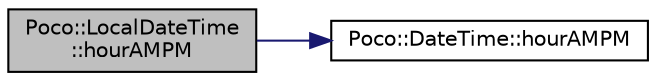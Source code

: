 digraph "Poco::LocalDateTime::hourAMPM"
{
 // LATEX_PDF_SIZE
  edge [fontname="Helvetica",fontsize="10",labelfontname="Helvetica",labelfontsize="10"];
  node [fontname="Helvetica",fontsize="10",shape=record];
  rankdir="LR";
  Node1 [label="Poco::LocalDateTime\l::hourAMPM",height=0.2,width=0.4,color="black", fillcolor="grey75", style="filled", fontcolor="black",tooltip="Returns the hour (0 to 23)."];
  Node1 -> Node2 [color="midnightblue",fontsize="10",style="solid",fontname="Helvetica"];
  Node2 [label="Poco::DateTime::hourAMPM",height=0.2,width=0.4,color="black", fillcolor="white", style="filled",URL="$classPoco_1_1DateTime.html#a767b784e63ed5351d0873d99fb69cac6",tooltip="Returns the hour (0 to 23)."];
}
